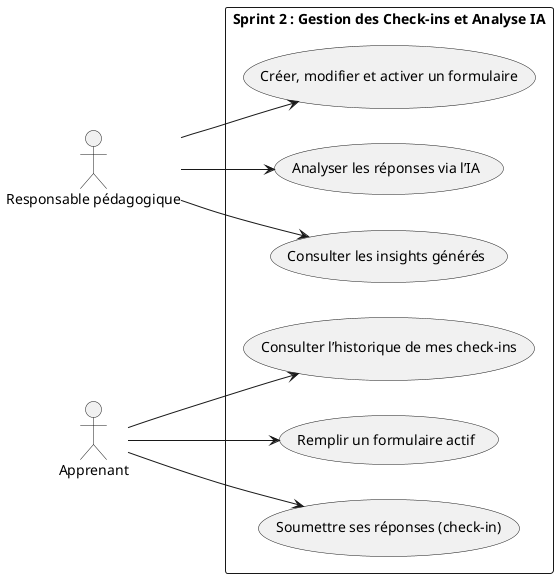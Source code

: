@startuml
left to right direction

actor "Responsable pédagogique" as Resp
actor "Apprenant" as Etu

rectangle "Sprint 2 : Gestion des Check-ins et Analyse IA" {

    usecase UC1 as "Créer, modifier et activer un formulaire"
    usecase UC2 as "Remplir un formulaire actif"
    usecase UC3 as "Soumettre ses réponses (check-in)"
    usecase UC4 as "Analyser les réponses via l’IA"
    usecase UC5 as "Consulter les insights générés"
    usecase UC6 as "Consulter l’historique de mes check-ins"

    Resp --> UC1
    Resp --> UC4
    Resp --> UC5

    Etu --> UC2
    Etu --> UC3
    Etu --> UC6
}

@enduml
